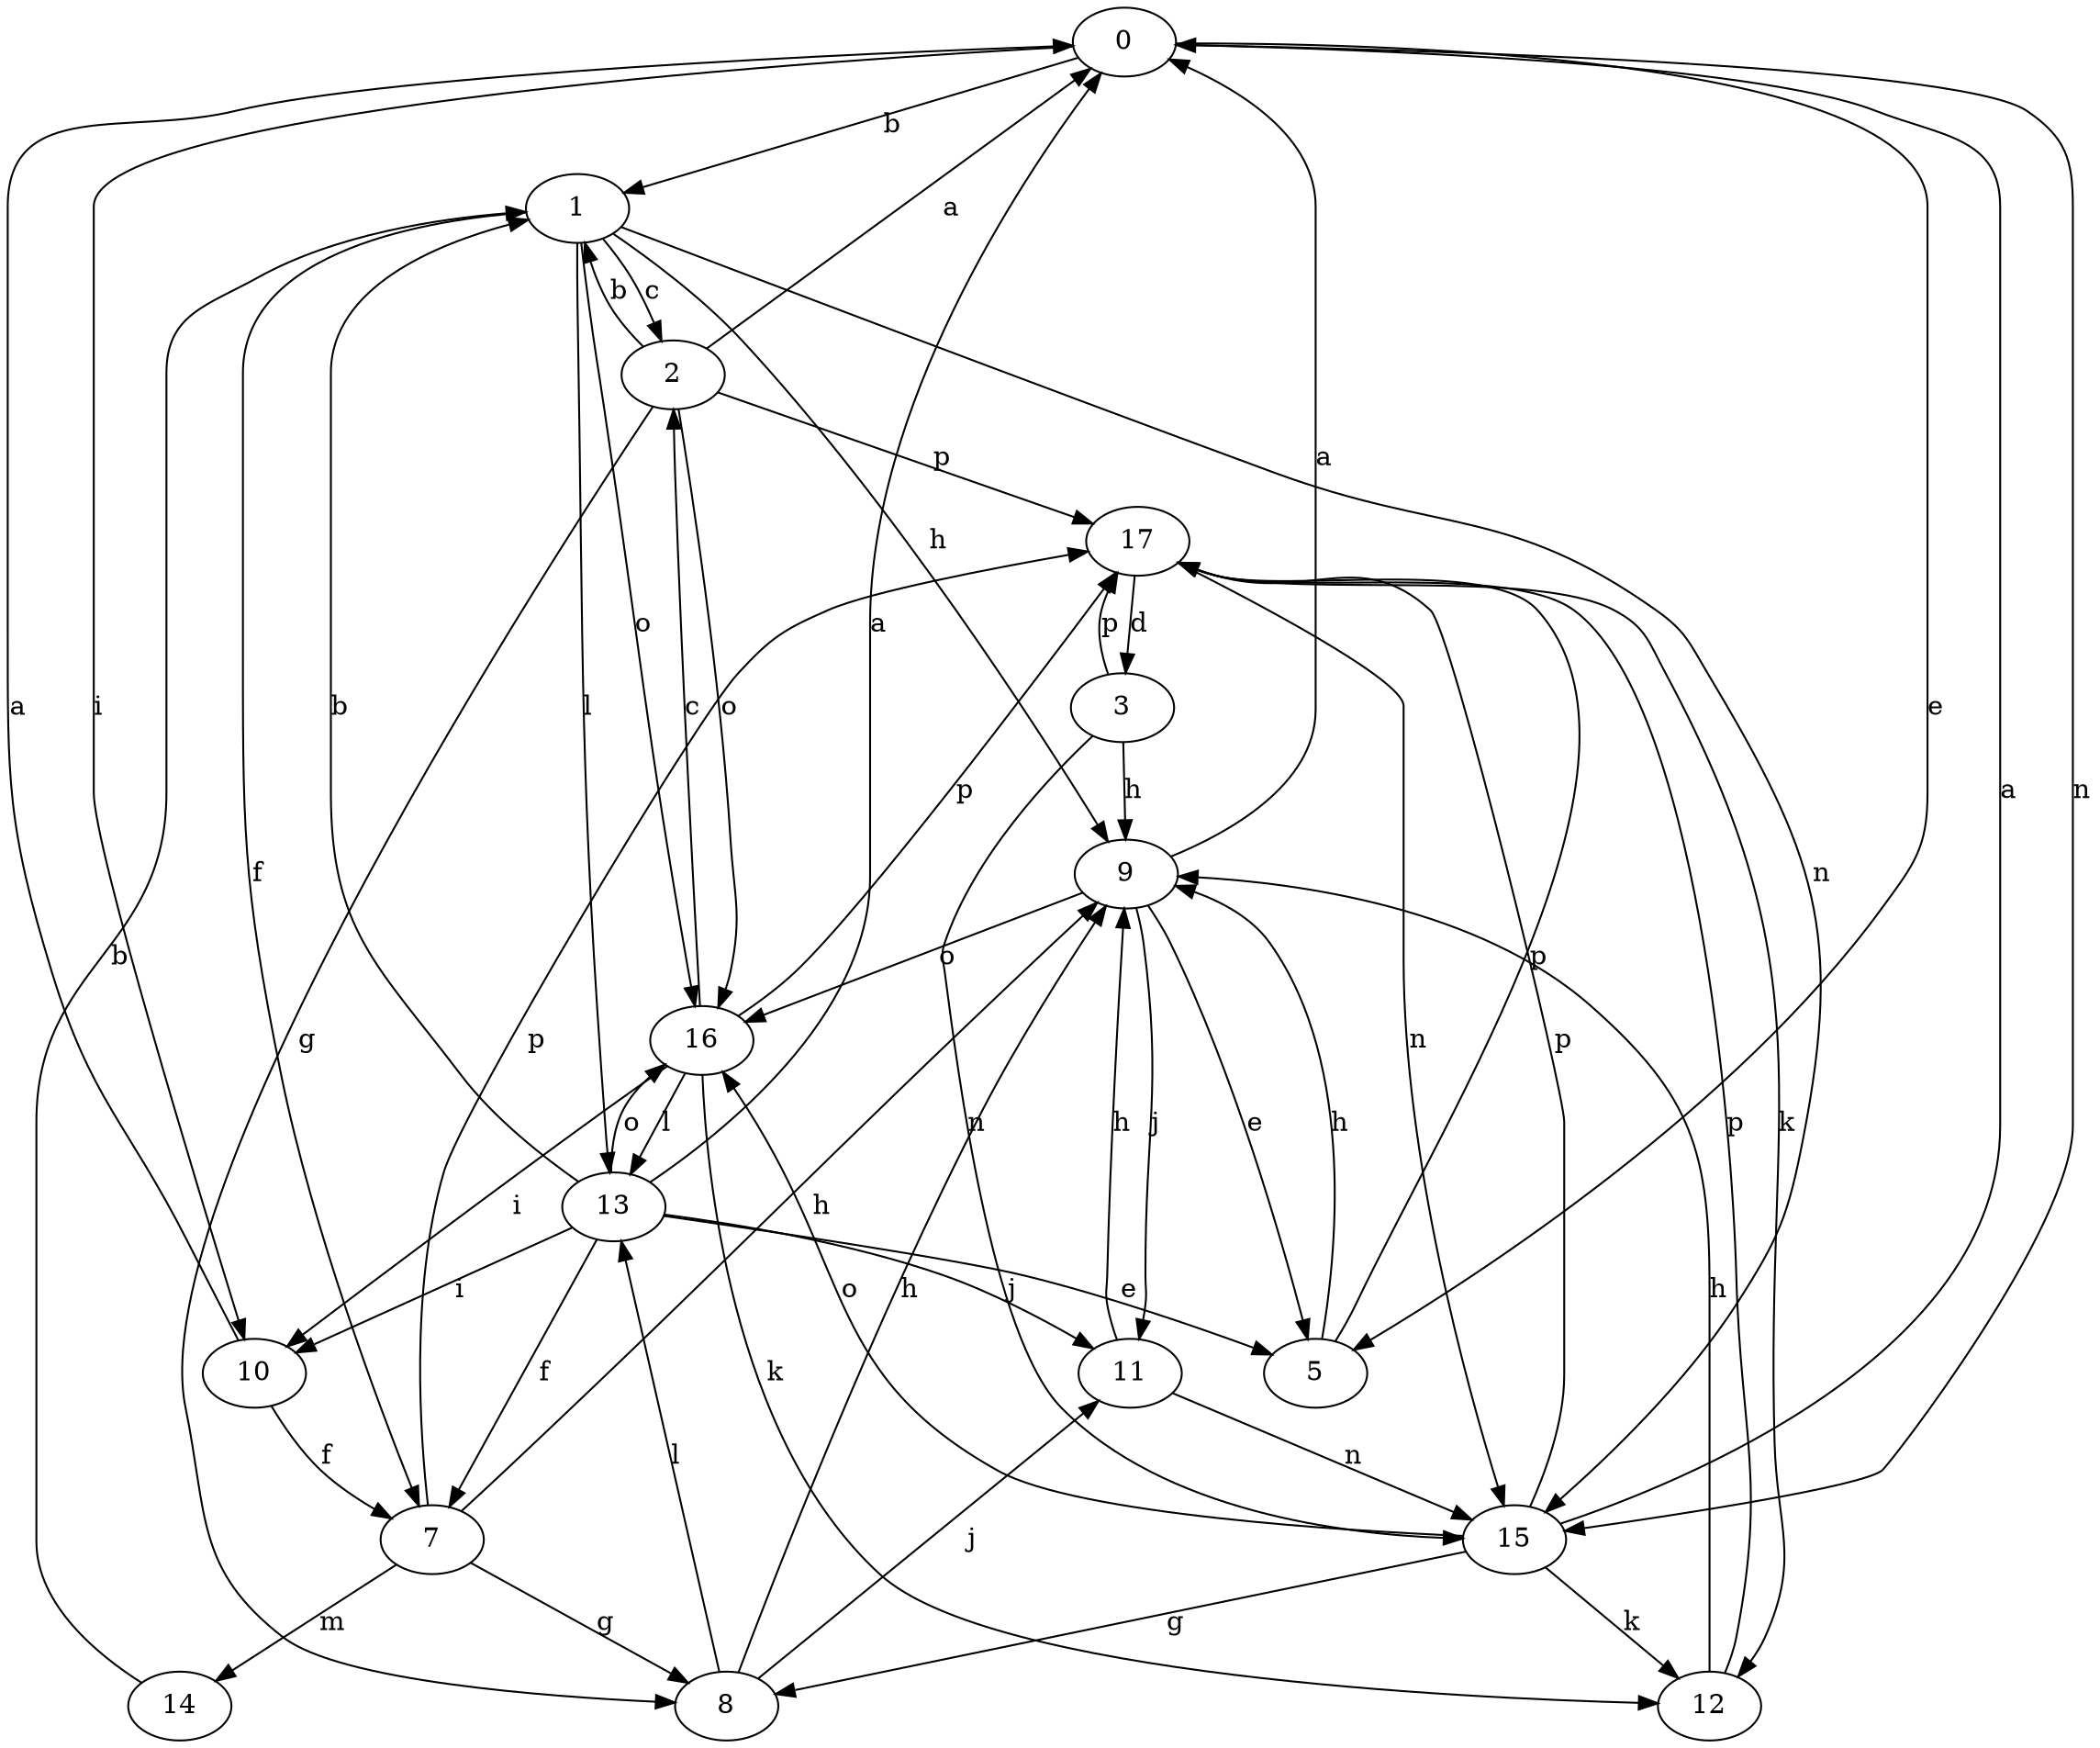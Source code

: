 strict digraph  {
0;
1;
2;
3;
5;
7;
8;
9;
10;
11;
12;
13;
14;
15;
16;
17;
0 -> 1  [label=b];
0 -> 5  [label=e];
0 -> 10  [label=i];
0 -> 15  [label=n];
1 -> 2  [label=c];
1 -> 7  [label=f];
1 -> 9  [label=h];
1 -> 13  [label=l];
1 -> 15  [label=n];
1 -> 16  [label=o];
2 -> 0  [label=a];
2 -> 1  [label=b];
2 -> 8  [label=g];
2 -> 16  [label=o];
2 -> 17  [label=p];
3 -> 9  [label=h];
3 -> 15  [label=n];
3 -> 17  [label=p];
5 -> 9  [label=h];
5 -> 17  [label=p];
7 -> 8  [label=g];
7 -> 9  [label=h];
7 -> 14  [label=m];
7 -> 17  [label=p];
8 -> 9  [label=h];
8 -> 11  [label=j];
8 -> 13  [label=l];
9 -> 0  [label=a];
9 -> 5  [label=e];
9 -> 11  [label=j];
9 -> 16  [label=o];
10 -> 0  [label=a];
10 -> 7  [label=f];
11 -> 9  [label=h];
11 -> 15  [label=n];
12 -> 9  [label=h];
12 -> 17  [label=p];
13 -> 0  [label=a];
13 -> 1  [label=b];
13 -> 5  [label=e];
13 -> 7  [label=f];
13 -> 10  [label=i];
13 -> 11  [label=j];
13 -> 16  [label=o];
14 -> 1  [label=b];
15 -> 0  [label=a];
15 -> 8  [label=g];
15 -> 12  [label=k];
15 -> 16  [label=o];
15 -> 17  [label=p];
16 -> 2  [label=c];
16 -> 10  [label=i];
16 -> 12  [label=k];
16 -> 13  [label=l];
16 -> 17  [label=p];
17 -> 3  [label=d];
17 -> 12  [label=k];
17 -> 15  [label=n];
}
